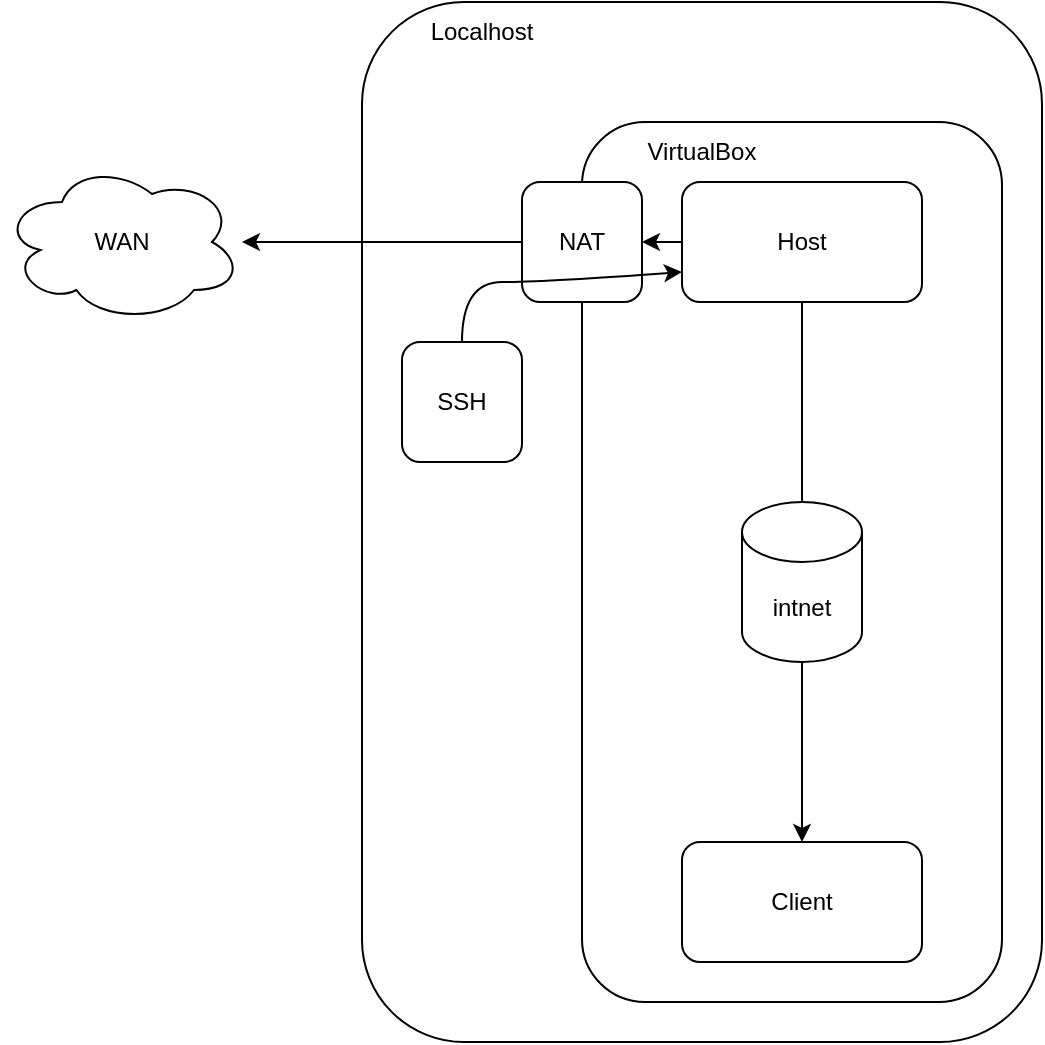 <mxfile version="24.0.0" type="github">
  <diagram name="Page-1" id="Zpdgql0ArH2v_8GtakJc">
    <mxGraphModel dx="1430" dy="736" grid="1" gridSize="10" guides="1" tooltips="1" connect="1" arrows="1" fold="1" page="1" pageScale="1" pageWidth="850" pageHeight="1100" math="0" shadow="0">
      <root>
        <mxCell id="0" />
        <mxCell id="1" parent="0" />
        <mxCell id="jCbEaIp3xnlMvEBQj0Ci-11" value="" style="rounded=1;whiteSpace=wrap;html=1;" vertex="1" parent="1">
          <mxGeometry x="180" y="40" width="340" height="520" as="geometry" />
        </mxCell>
        <mxCell id="jCbEaIp3xnlMvEBQj0Ci-1" value="WAN" style="ellipse;shape=cloud;whiteSpace=wrap;html=1;" vertex="1" parent="1">
          <mxGeometry y="120" width="120" height="80" as="geometry" />
        </mxCell>
        <mxCell id="jCbEaIp3xnlMvEBQj0Ci-2" value="" style="rounded=1;whiteSpace=wrap;html=1;" vertex="1" parent="1">
          <mxGeometry x="290" y="100" width="210" height="440" as="geometry" />
        </mxCell>
        <mxCell id="jCbEaIp3xnlMvEBQj0Ci-3" value="VirtualBox" style="text;html=1;align=center;verticalAlign=middle;whiteSpace=wrap;rounded=0;" vertex="1" parent="1">
          <mxGeometry x="320" y="100" width="60" height="30" as="geometry" />
        </mxCell>
        <mxCell id="jCbEaIp3xnlMvEBQj0Ci-4" value="NAT" style="rounded=1;whiteSpace=wrap;html=1;" vertex="1" parent="1">
          <mxGeometry x="260" y="130" width="60" height="60" as="geometry" />
        </mxCell>
        <mxCell id="jCbEaIp3xnlMvEBQj0Ci-5" value="" style="endArrow=classic;html=1;rounded=0;exitX=0;exitY=0.5;exitDx=0;exitDy=0;" edge="1" parent="1" source="jCbEaIp3xnlMvEBQj0Ci-4" target="jCbEaIp3xnlMvEBQj0Ci-1">
          <mxGeometry width="50" height="50" relative="1" as="geometry">
            <mxPoint x="400" y="570" as="sourcePoint" />
            <mxPoint x="450" y="520" as="targetPoint" />
          </mxGeometry>
        </mxCell>
        <mxCell id="jCbEaIp3xnlMvEBQj0Ci-6" value="Host" style="rounded=1;whiteSpace=wrap;html=1;" vertex="1" parent="1">
          <mxGeometry x="340" y="130" width="120" height="60" as="geometry" />
        </mxCell>
        <mxCell id="jCbEaIp3xnlMvEBQj0Ci-7" value="" style="endArrow=classic;html=1;rounded=0;entryX=1;entryY=0.5;entryDx=0;entryDy=0;exitX=0;exitY=0.5;exitDx=0;exitDy=0;" edge="1" parent="1" source="jCbEaIp3xnlMvEBQj0Ci-6" target="jCbEaIp3xnlMvEBQj0Ci-4">
          <mxGeometry width="50" height="50" relative="1" as="geometry">
            <mxPoint x="490" y="570" as="sourcePoint" />
            <mxPoint x="540" y="520" as="targetPoint" />
          </mxGeometry>
        </mxCell>
        <mxCell id="jCbEaIp3xnlMvEBQj0Ci-9" value="Client" style="rounded=1;whiteSpace=wrap;html=1;" vertex="1" parent="1">
          <mxGeometry x="340" y="460" width="120" height="60" as="geometry" />
        </mxCell>
        <mxCell id="jCbEaIp3xnlMvEBQj0Ci-10" value="" style="endArrow=classic;html=1;rounded=0;exitX=0.5;exitY=1;exitDx=0;exitDy=0;entryX=0.5;entryY=0;entryDx=0;entryDy=0;" edge="1" parent="1" source="jCbEaIp3xnlMvEBQj0Ci-6" target="jCbEaIp3xnlMvEBQj0Ci-9">
          <mxGeometry width="50" height="50" relative="1" as="geometry">
            <mxPoint x="420" y="570" as="sourcePoint" />
            <mxPoint x="470" y="520" as="targetPoint" />
          </mxGeometry>
        </mxCell>
        <mxCell id="jCbEaIp3xnlMvEBQj0Ci-8" value="intnet" style="shape=cylinder3;whiteSpace=wrap;html=1;boundedLbl=1;backgroundOutline=1;size=15;" vertex="1" parent="1">
          <mxGeometry x="370" y="290" width="60" height="80" as="geometry" />
        </mxCell>
        <mxCell id="jCbEaIp3xnlMvEBQj0Ci-12" value="SSH" style="rounded=1;whiteSpace=wrap;html=1;" vertex="1" parent="1">
          <mxGeometry x="200" y="210" width="60" height="60" as="geometry" />
        </mxCell>
        <mxCell id="jCbEaIp3xnlMvEBQj0Ci-16" value="" style="curved=1;endArrow=classic;html=1;rounded=0;exitX=0.5;exitY=0;exitDx=0;exitDy=0;entryX=0;entryY=0.75;entryDx=0;entryDy=0;" edge="1" parent="1" source="jCbEaIp3xnlMvEBQj0Ci-12" target="jCbEaIp3xnlMvEBQj0Ci-6">
          <mxGeometry width="50" height="50" relative="1" as="geometry">
            <mxPoint x="250" y="320" as="sourcePoint" />
            <mxPoint x="300" y="270" as="targetPoint" />
            <Array as="points">
              <mxPoint x="230" y="180" />
              <mxPoint x="270" y="180" />
            </Array>
          </mxGeometry>
        </mxCell>
        <mxCell id="jCbEaIp3xnlMvEBQj0Ci-17" value="Localhost" style="text;html=1;align=center;verticalAlign=middle;whiteSpace=wrap;rounded=0;" vertex="1" parent="1">
          <mxGeometry x="210" y="40" width="60" height="30" as="geometry" />
        </mxCell>
      </root>
    </mxGraphModel>
  </diagram>
</mxfile>
